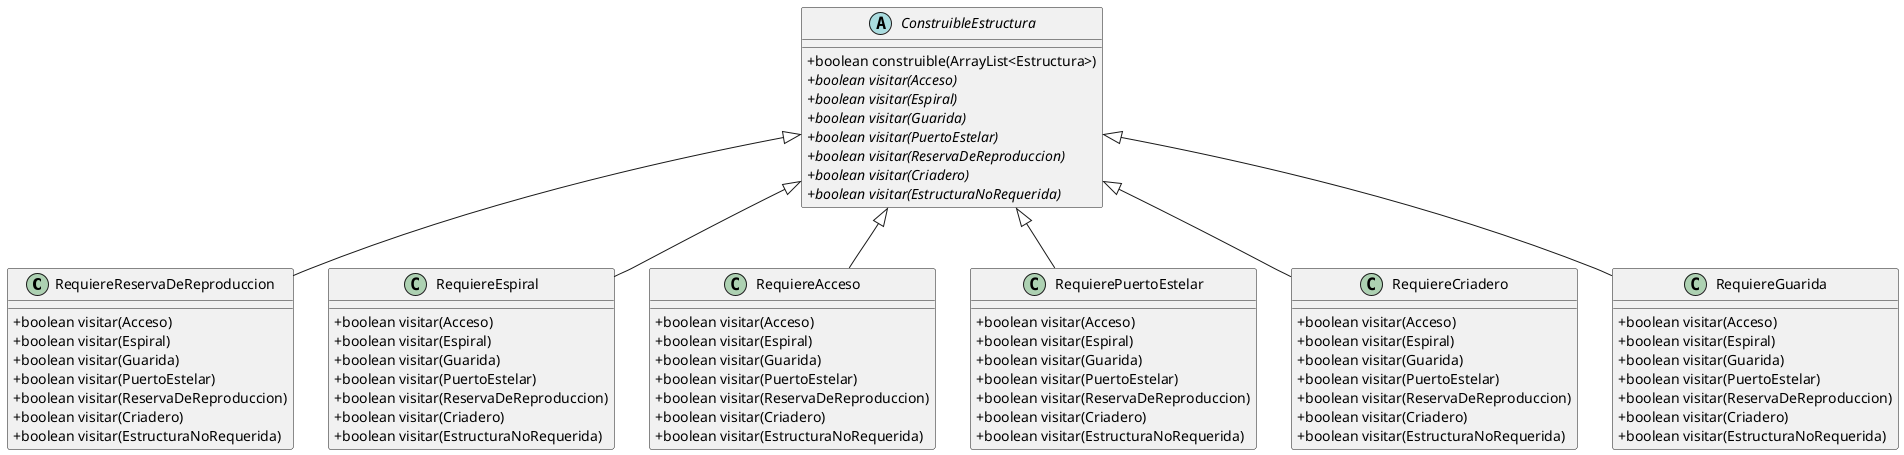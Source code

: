 @startuml
skinparam classAttributeIconSize 0
class RequiereReservaDeReproduccion {
+ boolean visitar(Acceso)
+ boolean visitar(Espiral)
+ boolean visitar(Guarida)
+ boolean visitar(PuertoEstelar)
+ boolean visitar(ReservaDeReproduccion)
+ boolean visitar(Criadero)
+ boolean visitar(EstructuraNoRequerida)
}
class RequiereEspiral {
+ boolean visitar(Acceso)
+ boolean visitar(Espiral)
+ boolean visitar(Guarida)
+ boolean visitar(PuertoEstelar)
+ boolean visitar(ReservaDeReproduccion)
+ boolean visitar(Criadero)
+ boolean visitar(EstructuraNoRequerida)
}
abstract class ConstruibleEstructura {
+ boolean construible(ArrayList<Estructura>)
+ {abstract}boolean visitar(Acceso)
+ {abstract}boolean visitar(Espiral)
+ {abstract}boolean visitar(Guarida)
+ {abstract}boolean visitar(PuertoEstelar)
+ {abstract}boolean visitar(ReservaDeReproduccion)
+ {abstract}boolean visitar(Criadero)
+ {abstract}boolean visitar(EstructuraNoRequerida)
}
class RequiereAcceso {
+ boolean visitar(Acceso)
+ boolean visitar(Espiral)
+ boolean visitar(Guarida)
+ boolean visitar(PuertoEstelar)
+ boolean visitar(ReservaDeReproduccion)
+ boolean visitar(Criadero)
+ boolean visitar(EstructuraNoRequerida)
}
class RequierePuertoEstelar {
+ boolean visitar(Acceso)
+ boolean visitar(Espiral)
+ boolean visitar(Guarida)
+ boolean visitar(PuertoEstelar)
+ boolean visitar(ReservaDeReproduccion)
+ boolean visitar(Criadero)
+ boolean visitar(EstructuraNoRequerida)
}
class RequiereCriadero {
+ boolean visitar(Acceso)
+ boolean visitar(Espiral)
+ boolean visitar(Guarida)
+ boolean visitar(PuertoEstelar)
+ boolean visitar(ReservaDeReproduccion)
+ boolean visitar(Criadero)
+ boolean visitar(EstructuraNoRequerida)
}
class RequiereGuarida {
+ boolean visitar(Acceso)
+ boolean visitar(Espiral)
+ boolean visitar(Guarida)
+ boolean visitar(PuertoEstelar)
+ boolean visitar(ReservaDeReproduccion)
+ boolean visitar(Criadero)
+ boolean visitar(EstructuraNoRequerida)
}

ConstruibleEstructura <|-- RequiereReservaDeReproduccion
ConstruibleEstructura <|-- RequiereEspiral
ConstruibleEstructura <|-- RequiereAcceso
ConstruibleEstructura <|-- RequierePuertoEstelar
ConstruibleEstructura <|-- RequiereCriadero
ConstruibleEstructura <|-- RequiereGuarida
@enduml